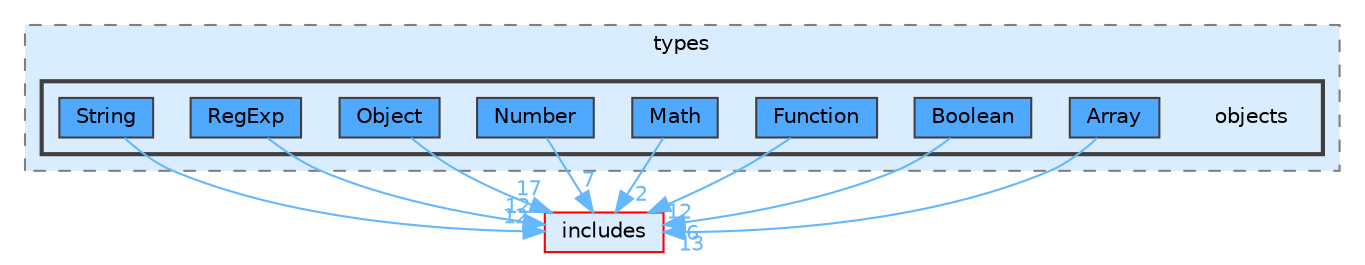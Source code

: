 digraph "lib/types/objects"
{
 // LATEX_PDF_SIZE
  bgcolor="transparent";
  edge [fontname=Helvetica,fontsize=10,labelfontname=Helvetica,labelfontsize=10];
  node [fontname=Helvetica,fontsize=10,shape=box,height=0.2,width=0.4];
  compound=true
  subgraph clusterdir_560694f03ee5bf1136d79e4f1ca1ca37 {
    graph [ bgcolor="#daedff", pencolor="grey50", label="types", fontname=Helvetica,fontsize=10 style="filled,dashed", URL="dir_560694f03ee5bf1136d79e4f1ca1ca37.html",tooltip=""]
  subgraph clusterdir_5cf2d1decf7560474321a2736fa1e755 {
    graph [ bgcolor="#daedff", pencolor="grey25", label="", fontname=Helvetica,fontsize=10 style="filled,bold", URL="dir_5cf2d1decf7560474321a2736fa1e755.html",tooltip=""]
    dir_5cf2d1decf7560474321a2736fa1e755 [shape=plaintext, label="objects"];
  dir_4ef2ccce8ced566b68ce2856cb7dbb5d [label="Array", fillcolor="#4ea9ff", color="grey25", style="filled", URL="dir_4ef2ccce8ced566b68ce2856cb7dbb5d.html",tooltip=""];
  dir_eced1a732f40892e12481ed700ce298c [label="Boolean", fillcolor="#4ea9ff", color="grey25", style="filled", URL="dir_eced1a732f40892e12481ed700ce298c.html",tooltip=""];
  dir_8e394419521e172f5df06492d0bbe20e [label="Function", fillcolor="#4ea9ff", color="grey25", style="filled", URL="dir_8e394419521e172f5df06492d0bbe20e.html",tooltip=""];
  dir_4b9d567d8506c00fa8231f42cd574560 [label="Math", fillcolor="#4ea9ff", color="grey25", style="filled", URL="dir_4b9d567d8506c00fa8231f42cd574560.html",tooltip=""];
  dir_f079aee3a6fd104e067379379838b280 [label="Number", fillcolor="#4ea9ff", color="grey25", style="filled", URL="dir_f079aee3a6fd104e067379379838b280.html",tooltip=""];
  dir_1fe854bcec9b56b8f4dc10d84ac4f9dd [label="Object", fillcolor="#4ea9ff", color="grey25", style="filled", URL="dir_1fe854bcec9b56b8f4dc10d84ac4f9dd.html",tooltip=""];
  dir_dd8c5c3c6ae32d2506138924c005d975 [label="RegExp", fillcolor="#4ea9ff", color="grey25", style="filled", URL="dir_dd8c5c3c6ae32d2506138924c005d975.html",tooltip=""];
  dir_17a8ac0f0bc05fc8ceca40a3b30d1874 [label="String", fillcolor="#4ea9ff", color="grey25", style="filled", URL="dir_17a8ac0f0bc05fc8ceca40a3b30d1874.html",tooltip=""];
  }
  }
  dir_09e761304027c904456130627fd4dcf5 [label="includes", fillcolor="#daedff", color="red", style="filled", URL="dir_09e761304027c904456130627fd4dcf5.html",tooltip=""];
  dir_4ef2ccce8ced566b68ce2856cb7dbb5d->dir_09e761304027c904456130627fd4dcf5 [headlabel="13", labeldistance=1.5 headhref="dir_000001_000018.html" href="dir_000001_000018.html" color="steelblue1" fontcolor="steelblue1"];
  dir_eced1a732f40892e12481ed700ce298c->dir_09e761304027c904456130627fd4dcf5 [headlabel="6", labeldistance=1.5 headhref="dir_000005_000018.html" href="dir_000005_000018.html" color="steelblue1" fontcolor="steelblue1"];
  dir_8e394419521e172f5df06492d0bbe20e->dir_09e761304027c904456130627fd4dcf5 [headlabel="12", labeldistance=1.5 headhref="dir_000013_000018.html" href="dir_000013_000018.html" color="steelblue1" fontcolor="steelblue1"];
  dir_4b9d567d8506c00fa8231f42cd574560->dir_09e761304027c904456130627fd4dcf5 [headlabel="2", labeldistance=1.5 headhref="dir_000023_000018.html" href="dir_000023_000018.html" color="steelblue1" fontcolor="steelblue1"];
  dir_f079aee3a6fd104e067379379838b280->dir_09e761304027c904456130627fd4dcf5 [headlabel="7", labeldistance=1.5 headhref="dir_000024_000018.html" href="dir_000024_000018.html" color="steelblue1" fontcolor="steelblue1"];
  dir_1fe854bcec9b56b8f4dc10d84ac4f9dd->dir_09e761304027c904456130627fd4dcf5 [headlabel="17", labeldistance=1.5 headhref="dir_000027_000018.html" href="dir_000027_000018.html" color="steelblue1" fontcolor="steelblue1"];
  dir_dd8c5c3c6ae32d2506138924c005d975->dir_09e761304027c904456130627fd4dcf5 [headlabel="12", labeldistance=1.5 headhref="dir_000031_000018.html" href="dir_000031_000018.html" color="steelblue1" fontcolor="steelblue1"];
  dir_17a8ac0f0bc05fc8ceca40a3b30d1874->dir_09e761304027c904456130627fd4dcf5 [headlabel="12", labeldistance=1.5 headhref="dir_000035_000018.html" href="dir_000035_000018.html" color="steelblue1" fontcolor="steelblue1"];
}
